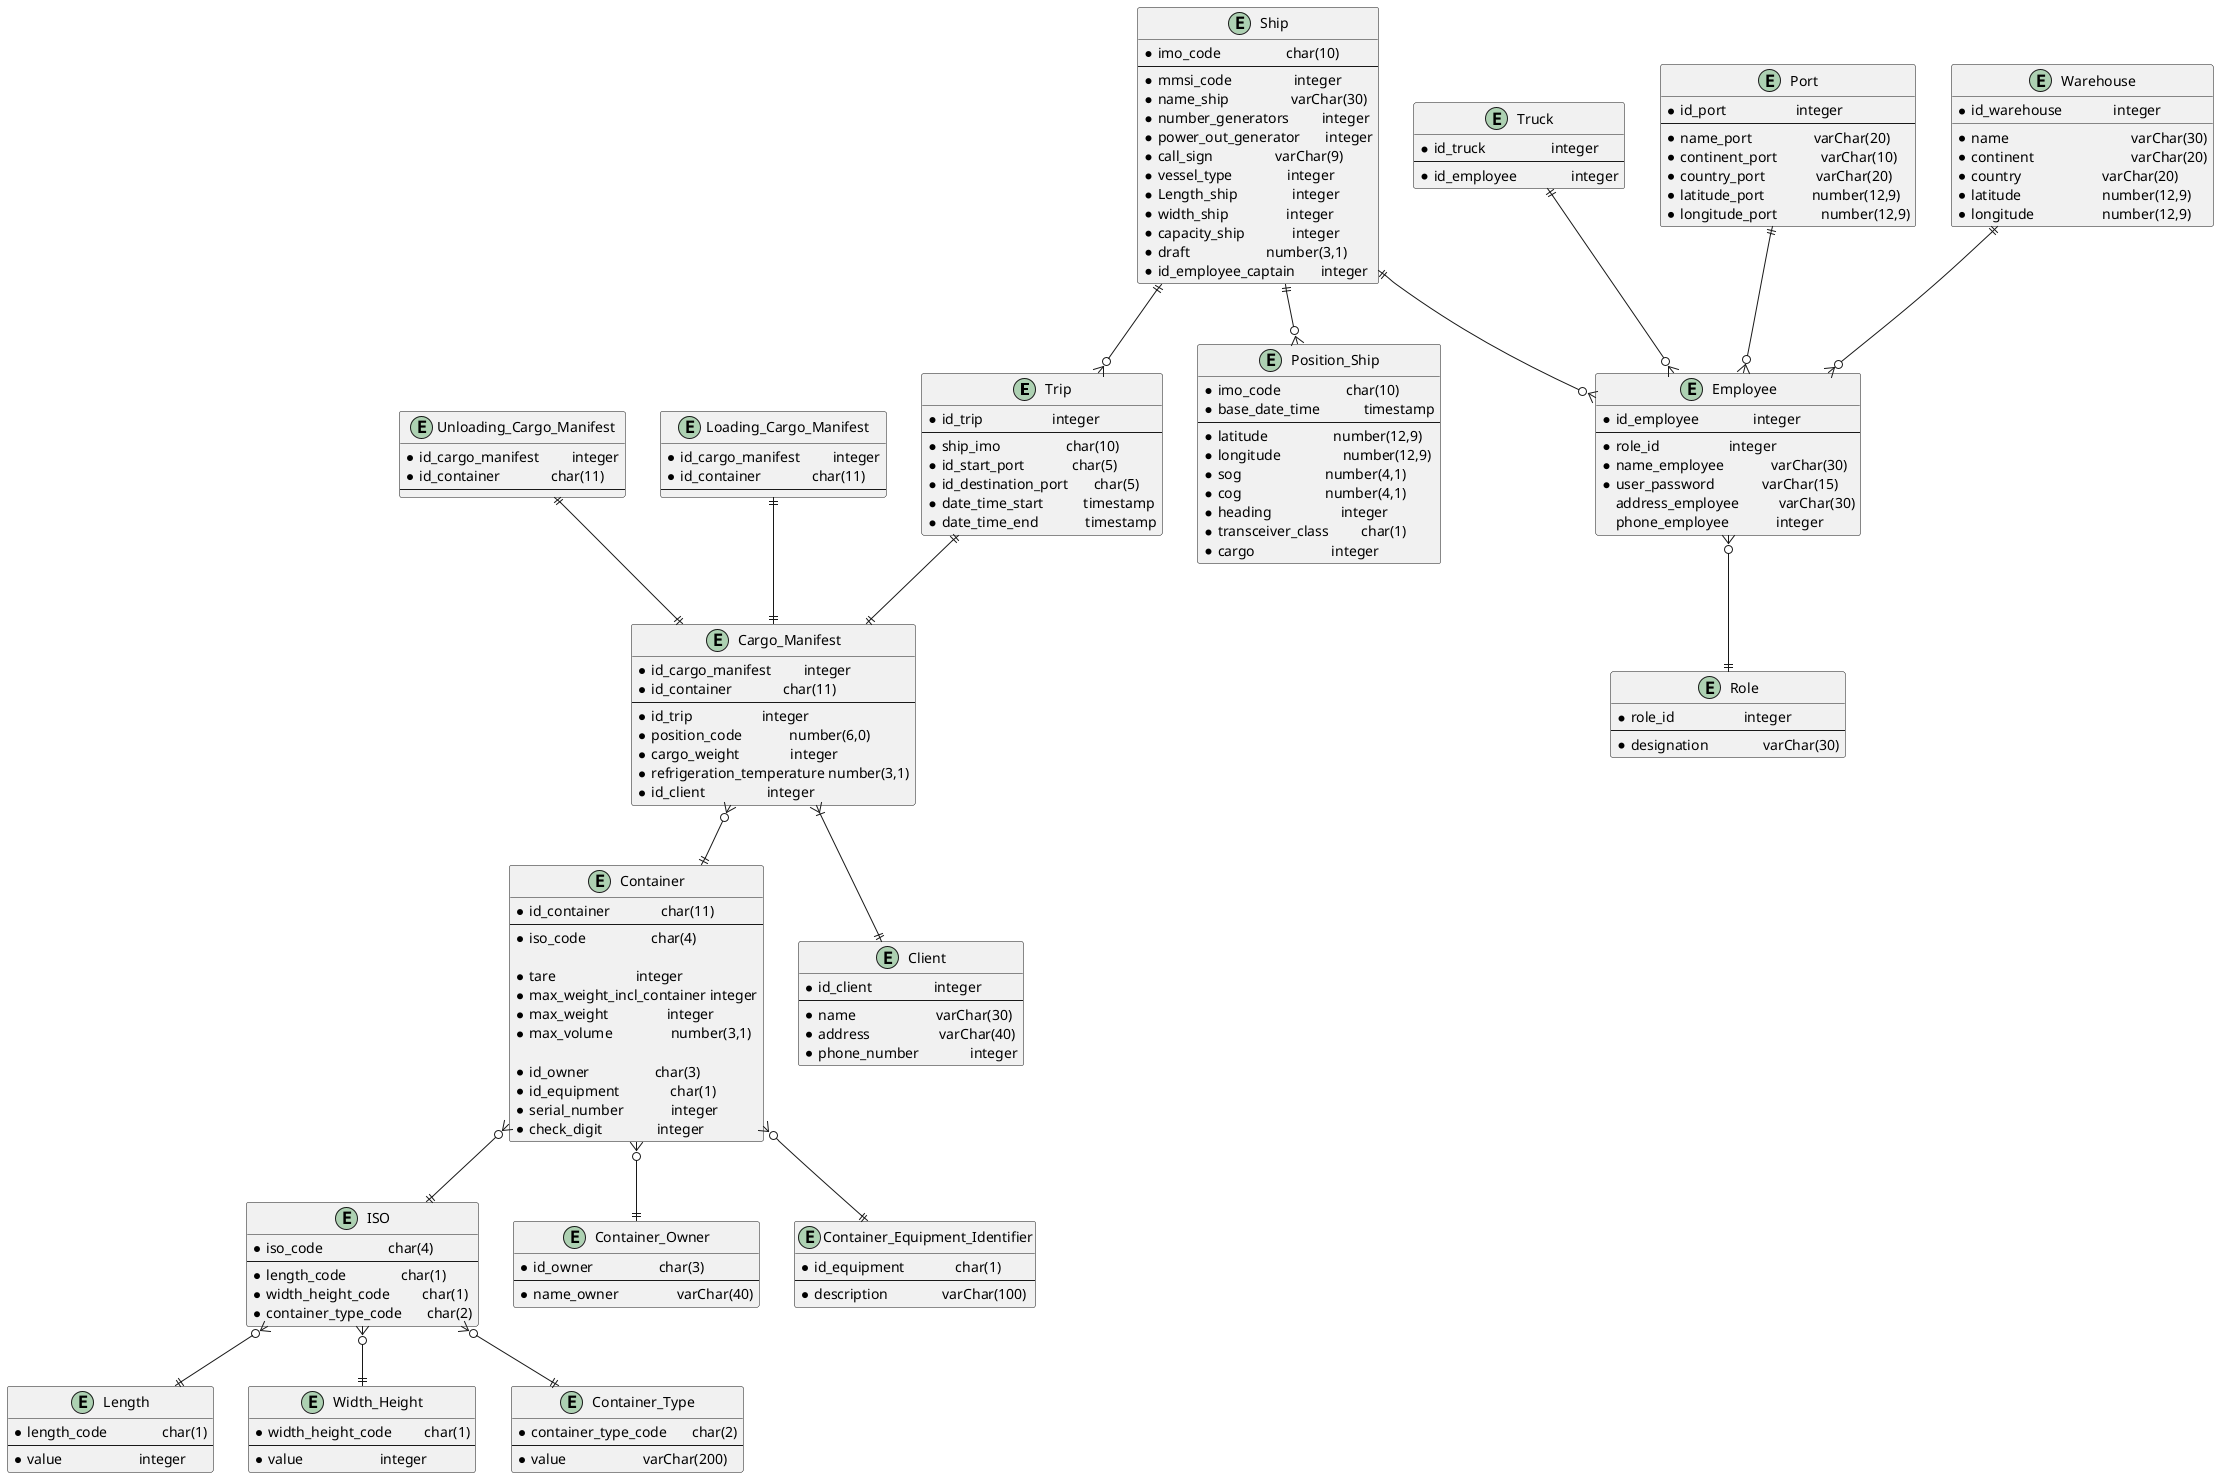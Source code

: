 @startuml

entity Trip {
* id_trip                   integer
--
* ship_imo                  char(10)
* id_start_port             char(5)
* id_destination_port       char(5)
* date_time_start           timestamp
* date_time_end             timestamp
}

entity Container {
* id_container              char(11)
--
* iso_code                  char(4)

* tare                      integer
* max_weight_incl_container integer
* max_weight                integer
* max_volume                number(3,1)

* id_owner                  char(3)
* id_equipment              char(1)
* serial_number             integer
* check_digit               integer
}

entity ISO {
* iso_code                  char(4)
--
* length_code               char(1)
* width_height_code         char(1)
* container_type_code       char(2)
}

entity Length {
* length_code               char(1)
--
* value                     integer
}

entity Width_Height {
* width_height_code         char(1)
--
* value                     integer
}

entity Container_Type {
* container_type_code       char(2)
--
* value                     varChar(200)
}

entity Cargo_Manifest {
* id_cargo_manifest         integer
* id_container              char(11)
--
* id_trip                   integer
* position_code             number(6,0)
* cargo_weight              integer
* refrigeration_temperature number(3,1)
* id_client                 integer
}

entity Unloading_Cargo_Manifest {
* id_cargo_manifest         integer
* id_container              char(11)
--
}

entity Loading_Cargo_Manifest {
* id_cargo_manifest         integer
* id_container              char(11)
--
}

entity Truck {
* id_truck                  integer
--
* id_employee               integer
}

entity Ship {
* imo_code                  char(10)
--
* mmsi_code                 integer
* name_ship                 varChar(30)
* number_generators         integer
* power_out_generator       integer
* call_sign                 varChar(9)
* vessel_type               integer
* Length_ship               integer
* width_ship                integer
* capacity_ship             integer
* draft                     number(3,1)
* id_employee_captain       integer
}

entity Port {
* id_port                   integer
--
* name_port                 varChar(20)
* continent_port            varChar(10)
* country_port              varChar(20)
* latitude_port             number(12,9)
* longitude_port            number(12,9)
}

entity Warehouse {
* id_warehouse              integer
* name    	   			    varChar(30)
* continent		    	    varChar(20)
* country	         	    varChar(20)
* latitude		    	    number(12,9)
* longitude 	    	    number(12,9)
}

entity Employee{
* id_employee               integer
--
* role_id                   integer
* name_employee             varChar(30)
* user_password             varChar(15)
 address_employee           varChar(30)
 phone_employee             integer
}

entity Position_Ship {
* imo_code                  char(10)
* base_date_time            timestamp
--
* latitude                  number(12,9)
* longitude                 number(12,9)
* sog                       number(4,1)
* cog                       number(4,1)
* heading                   integer
* transceiver_class         char(1)
* cargo                     integer
}

entity Role {
* role_id                   integer
--
* designation               varChar(30)
}

entity Client {
* id_client                 integer
--
* name                      varChar(30)
* address                   varChar(40)
* phone_number              integer
}

entity Container_Owner {
* id_owner                  char(3)
--
* name_owner                varChar(40)
}

entity Container_Equipment_Identifier {
* id_equipment              char(1)
--
* description               varChar(100)
}

ISO }o--|| Length
ISO }o--|| Width_Height
ISO }o--|| Container_Type


Container }o--|| Container_Owner
Container }o--|| Container_Equipment_Identifier
Container }o--|| ISO
Trip ||--|| Cargo_Manifest
Cargo_Manifest }o--|| Container
Cargo_Manifest }|--|| Client
Ship ||--o{ Position_Ship

Truck ||--o{ Employee
Ship ||--o{ Trip
Ship ||--o{ Employee
Warehouse ||--o{ Employee
Port ||--o{ Employee
Employee }o--|| Role

Unloading_Cargo_Manifest ||--|| Cargo_Manifest
Loading_Cargo_Manifest ||--|| Cargo_Manifest

@enduml